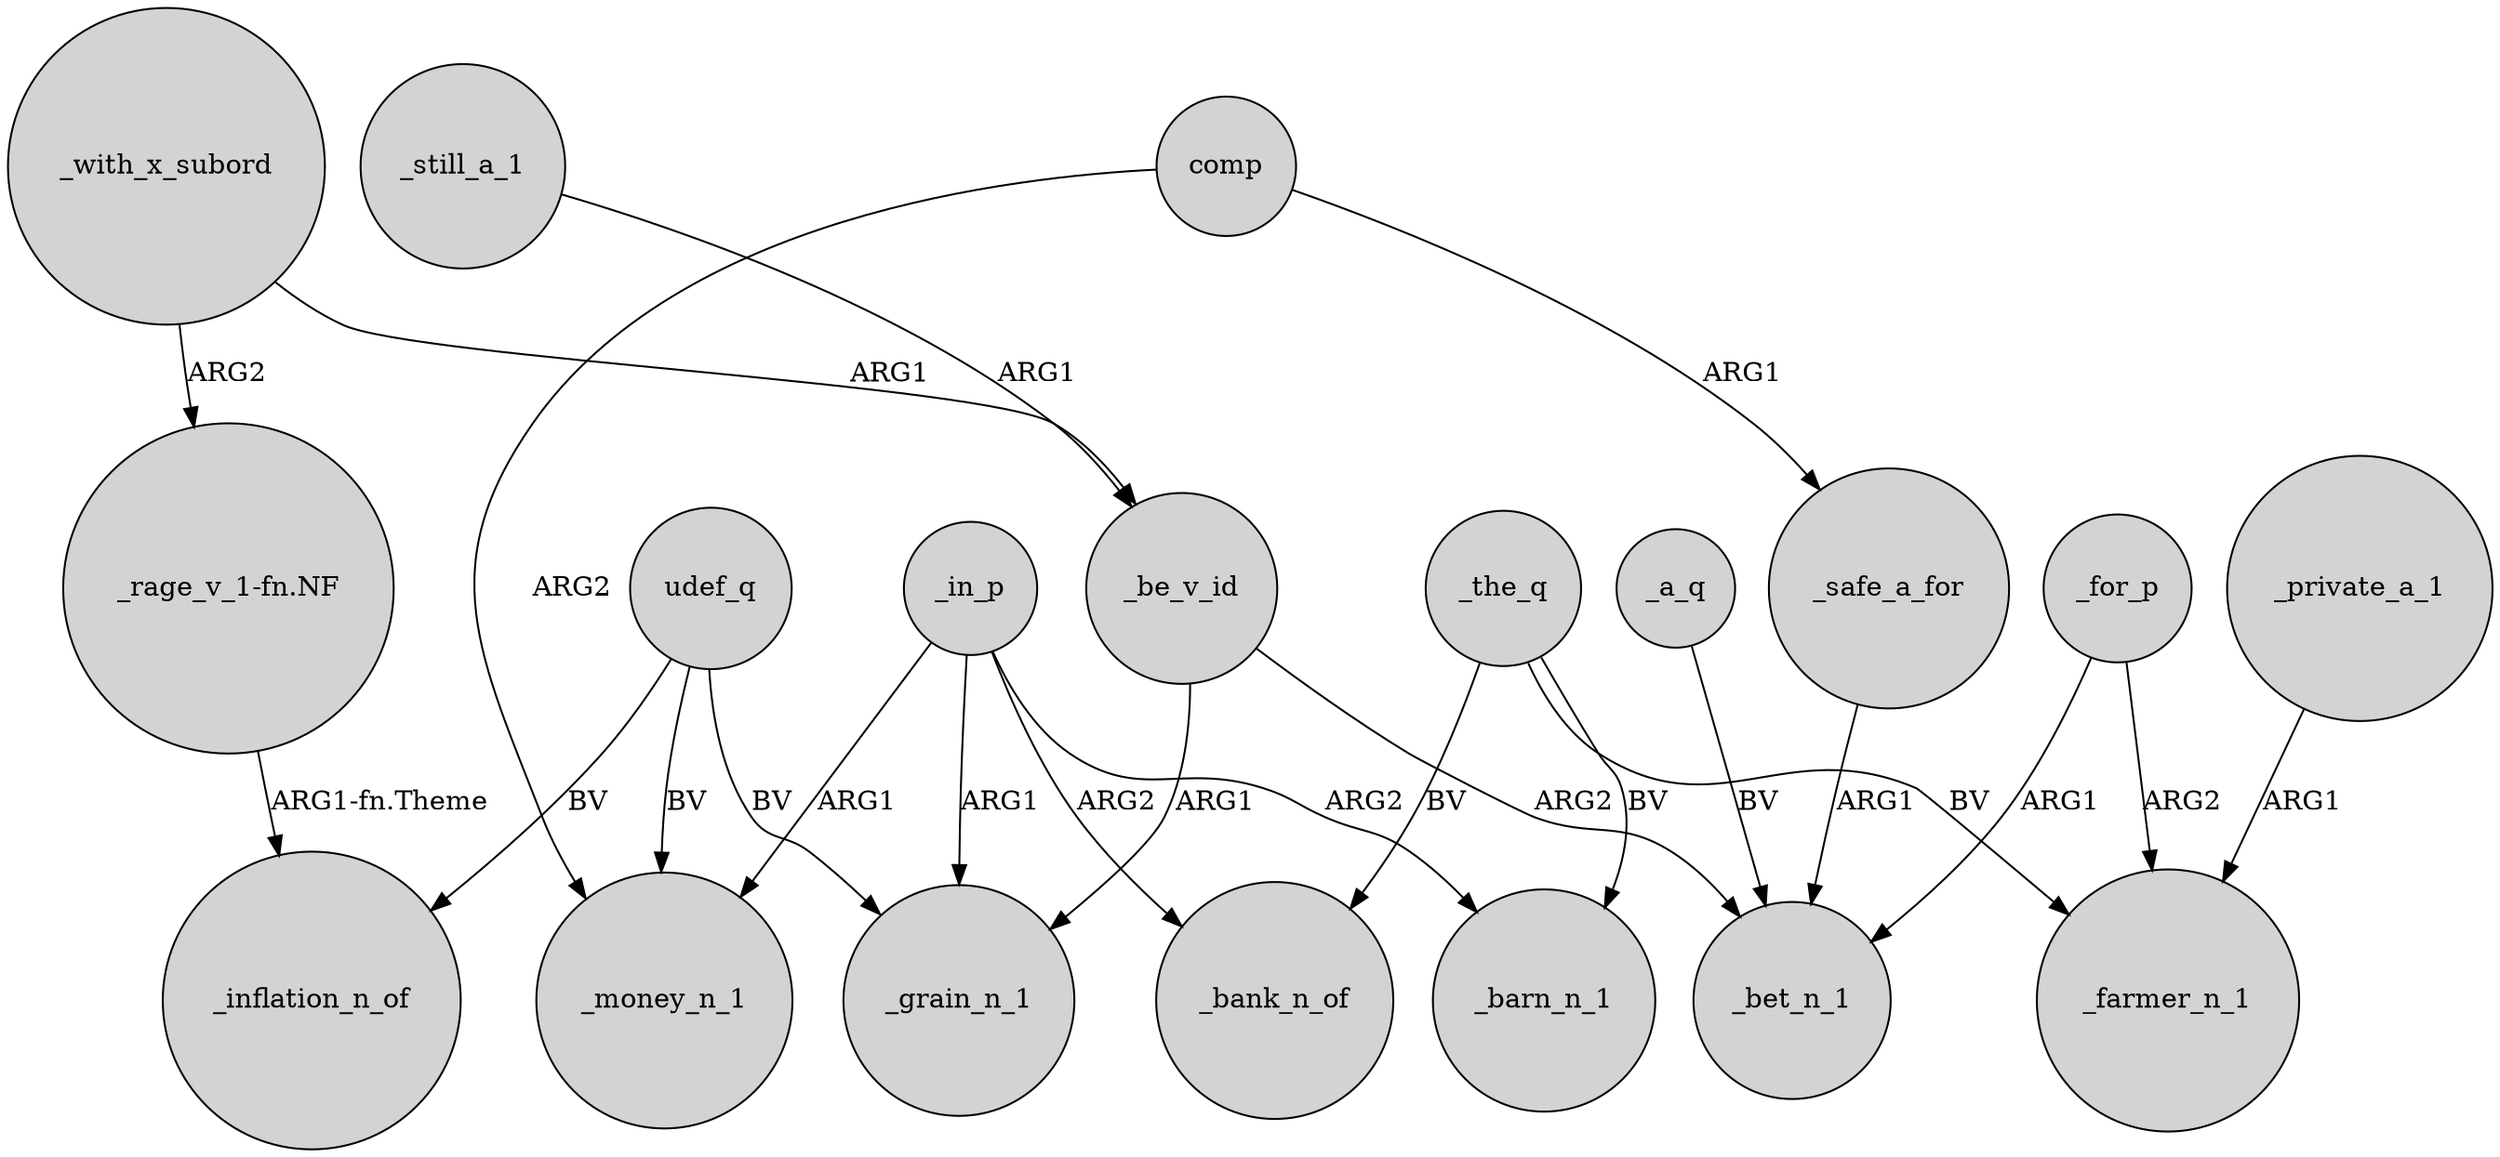 digraph {
	node [shape=circle style=filled]
	_safe_a_for -> _bet_n_1 [label=ARG1]
	udef_q -> _inflation_n_of [label=BV]
	udef_q -> _money_n_1 [label=BV]
	_be_v_id -> _bet_n_1 [label=ARG2]
	_the_q -> _barn_n_1 [label=BV]
	_be_v_id -> _grain_n_1 [label=ARG1]
	_still_a_1 -> _be_v_id [label=ARG1]
	_a_q -> _bet_n_1 [label=BV]
	comp -> _money_n_1 [label=ARG2]
	_the_q -> _farmer_n_1 [label=BV]
	_for_p -> _bet_n_1 [label=ARG1]
	_in_p -> _grain_n_1 [label=ARG1]
	udef_q -> _grain_n_1 [label=BV]
	"_rage_v_1-fn.NF" -> _inflation_n_of [label="ARG1-fn.Theme"]
	_the_q -> _bank_n_of [label=BV]
	_for_p -> _farmer_n_1 [label=ARG2]
	_in_p -> _barn_n_1 [label=ARG2]
	_private_a_1 -> _farmer_n_1 [label=ARG1]
	_with_x_subord -> _be_v_id [label=ARG1]
	_in_p -> _bank_n_of [label=ARG2]
	_in_p -> _money_n_1 [label=ARG1]
	_with_x_subord -> "_rage_v_1-fn.NF" [label=ARG2]
	comp -> _safe_a_for [label=ARG1]
}
